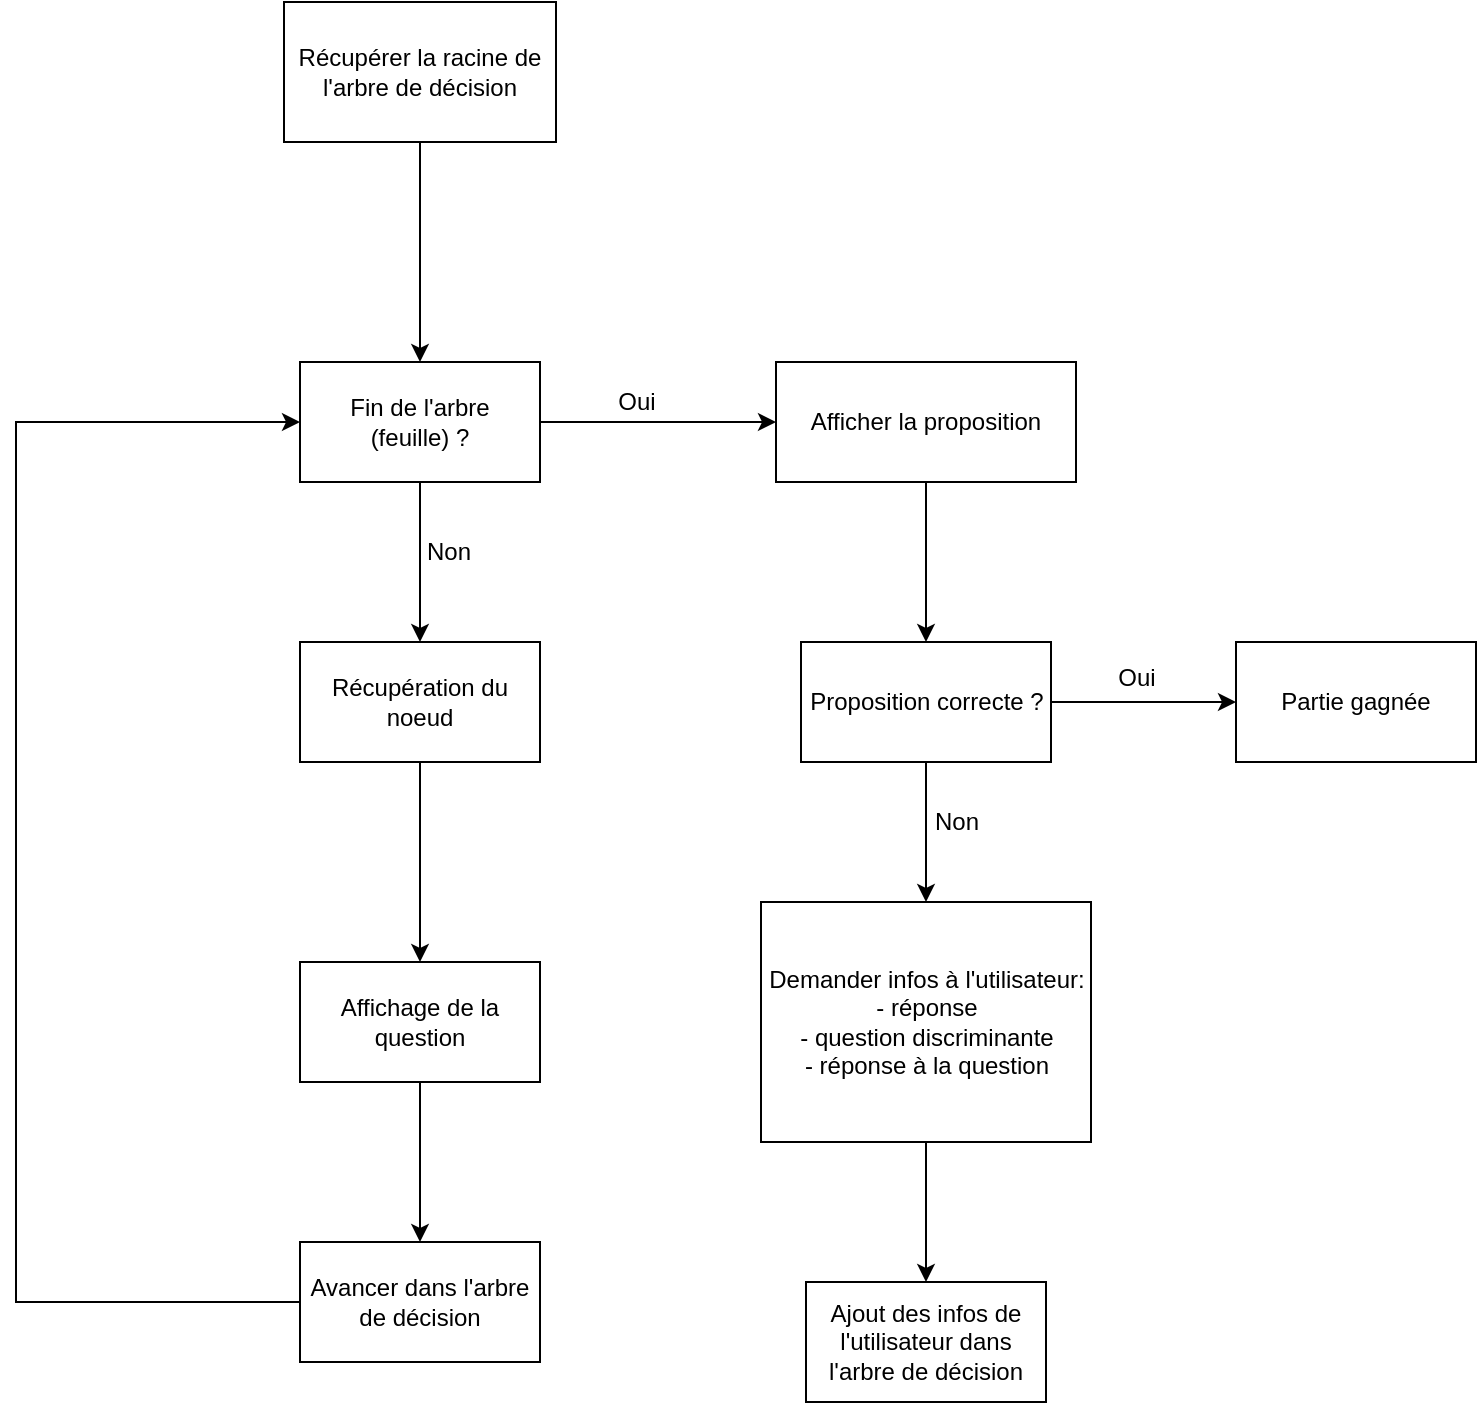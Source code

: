 <mxfile version="20.7.4" type="device"><diagram id="vczgdqEfVN3rgTCbhv7q" name="Page-1"><mxGraphModel dx="1434" dy="746" grid="1" gridSize="10" guides="1" tooltips="1" connect="1" arrows="1" fold="1" page="1" pageScale="1" pageWidth="827" pageHeight="1169" math="0" shadow="0"><root><mxCell id="0"/><mxCell id="1" parent="0"/><mxCell id="g1zAh_6e03ZxIICE7g4e-1" value="Récupérer la racine de l'arbre de décision" style="rounded=0;whiteSpace=wrap;html=1;" vertex="1" parent="1"><mxGeometry x="294" y="20" width="136" height="70" as="geometry"/></mxCell><mxCell id="g1zAh_6e03ZxIICE7g4e-2" value="&lt;div&gt;Fin de l'arbre&lt;/div&gt;&lt;div&gt;(feuille) ?&lt;br&gt;&lt;/div&gt;" style="rounded=0;whiteSpace=wrap;html=1;" vertex="1" parent="1"><mxGeometry x="302" y="200" width="120" height="60" as="geometry"/></mxCell><mxCell id="g1zAh_6e03ZxIICE7g4e-3" value="" style="endArrow=classic;html=1;rounded=0;" edge="1" parent="1" source="g1zAh_6e03ZxIICE7g4e-1" target="g1zAh_6e03ZxIICE7g4e-2"><mxGeometry width="50" height="50" relative="1" as="geometry"><mxPoint x="370" y="330" as="sourcePoint"/><mxPoint x="420" y="280" as="targetPoint"/></mxGeometry></mxCell><mxCell id="g1zAh_6e03ZxIICE7g4e-4" value="Afficher la proposition" style="rounded=0;whiteSpace=wrap;html=1;" vertex="1" parent="1"><mxGeometry x="540" y="200" width="150" height="60" as="geometry"/></mxCell><mxCell id="g1zAh_6e03ZxIICE7g4e-5" value="" style="endArrow=classic;html=1;rounded=0;" edge="1" parent="1" source="g1zAh_6e03ZxIICE7g4e-2" target="g1zAh_6e03ZxIICE7g4e-4"><mxGeometry width="50" height="50" relative="1" as="geometry"><mxPoint x="370" y="330" as="sourcePoint"/><mxPoint x="420" y="280" as="targetPoint"/></mxGeometry></mxCell><mxCell id="g1zAh_6e03ZxIICE7g4e-6" value="Oui" style="text;html=1;align=center;verticalAlign=middle;resizable=0;points=[];autosize=1;strokeColor=none;fillColor=none;" vertex="1" parent="1"><mxGeometry x="450" y="205" width="40" height="30" as="geometry"/></mxCell><mxCell id="g1zAh_6e03ZxIICE7g4e-7" value="Récupération du noeud" style="rounded=0;whiteSpace=wrap;html=1;" vertex="1" parent="1"><mxGeometry x="302" y="340" width="120" height="60" as="geometry"/></mxCell><mxCell id="g1zAh_6e03ZxIICE7g4e-8" value="" style="endArrow=classic;html=1;rounded=0;" edge="1" parent="1" source="g1zAh_6e03ZxIICE7g4e-2" target="g1zAh_6e03ZxIICE7g4e-7"><mxGeometry width="50" height="50" relative="1" as="geometry"><mxPoint x="370" y="330" as="sourcePoint"/><mxPoint x="420" y="280" as="targetPoint"/></mxGeometry></mxCell><mxCell id="g1zAh_6e03ZxIICE7g4e-9" value="Affichage de la question" style="rounded=0;whiteSpace=wrap;html=1;" vertex="1" parent="1"><mxGeometry x="302" y="500" width="120" height="60" as="geometry"/></mxCell><mxCell id="g1zAh_6e03ZxIICE7g4e-10" value="" style="endArrow=classic;html=1;rounded=0;" edge="1" parent="1" source="g1zAh_6e03ZxIICE7g4e-7" target="g1zAh_6e03ZxIICE7g4e-9"><mxGeometry width="50" height="50" relative="1" as="geometry"><mxPoint x="370" y="330" as="sourcePoint"/><mxPoint x="420" y="280" as="targetPoint"/></mxGeometry></mxCell><mxCell id="g1zAh_6e03ZxIICE7g4e-11" value="Non" style="text;html=1;align=center;verticalAlign=middle;resizable=0;points=[];autosize=1;strokeColor=none;fillColor=none;" vertex="1" parent="1"><mxGeometry x="351" y="280" width="50" height="30" as="geometry"/></mxCell><mxCell id="g1zAh_6e03ZxIICE7g4e-12" value="Avancer dans l'arbre de décision" style="rounded=0;whiteSpace=wrap;html=1;" vertex="1" parent="1"><mxGeometry x="302" y="640" width="120" height="60" as="geometry"/></mxCell><mxCell id="g1zAh_6e03ZxIICE7g4e-13" value="" style="endArrow=classic;html=1;rounded=0;" edge="1" parent="1" source="g1zAh_6e03ZxIICE7g4e-9" target="g1zAh_6e03ZxIICE7g4e-12"><mxGeometry width="50" height="50" relative="1" as="geometry"><mxPoint x="360" y="410" as="sourcePoint"/><mxPoint x="410" y="360" as="targetPoint"/></mxGeometry></mxCell><mxCell id="g1zAh_6e03ZxIICE7g4e-14" value="" style="endArrow=classic;html=1;rounded=0;" edge="1" parent="1" source="g1zAh_6e03ZxIICE7g4e-12" target="g1zAh_6e03ZxIICE7g4e-2"><mxGeometry width="50" height="50" relative="1" as="geometry"><mxPoint x="360" y="410" as="sourcePoint"/><mxPoint x="160" y="240" as="targetPoint"/><Array as="points"><mxPoint x="160" y="670"/><mxPoint x="160" y="230"/></Array></mxGeometry></mxCell><mxCell id="g1zAh_6e03ZxIICE7g4e-15" value="Proposition correcte ?" style="rounded=0;whiteSpace=wrap;html=1;" vertex="1" parent="1"><mxGeometry x="552.5" y="340" width="125" height="60" as="geometry"/></mxCell><mxCell id="g1zAh_6e03ZxIICE7g4e-16" value="" style="endArrow=classic;html=1;rounded=0;" edge="1" parent="1" source="g1zAh_6e03ZxIICE7g4e-4" target="g1zAh_6e03ZxIICE7g4e-15"><mxGeometry width="50" height="50" relative="1" as="geometry"><mxPoint x="434" y="410" as="sourcePoint"/><mxPoint x="484" y="360" as="targetPoint"/></mxGeometry></mxCell><mxCell id="g1zAh_6e03ZxIICE7g4e-17" value="Partie gagnée" style="rounded=0;whiteSpace=wrap;html=1;" vertex="1" parent="1"><mxGeometry x="770" y="340" width="120" height="60" as="geometry"/></mxCell><mxCell id="g1zAh_6e03ZxIICE7g4e-18" value="" style="endArrow=classic;html=1;rounded=0;" edge="1" parent="1" source="g1zAh_6e03ZxIICE7g4e-15" target="g1zAh_6e03ZxIICE7g4e-17"><mxGeometry width="50" height="50" relative="1" as="geometry"><mxPoint x="360" y="410" as="sourcePoint"/><mxPoint x="410" y="360" as="targetPoint"/></mxGeometry></mxCell><mxCell id="g1zAh_6e03ZxIICE7g4e-19" value="Oui" style="text;html=1;align=center;verticalAlign=middle;resizable=0;points=[];autosize=1;strokeColor=none;fillColor=none;" vertex="1" parent="1"><mxGeometry x="700" y="343" width="40" height="30" as="geometry"/></mxCell><mxCell id="g1zAh_6e03ZxIICE7g4e-20" value="&lt;div&gt;Demander infos à l'utilisateur:&lt;/div&gt;&lt;div&gt;- réponse&lt;/div&gt;&lt;div&gt;- question discriminante&lt;/div&gt;&lt;div&gt;- réponse à la question&lt;br&gt;&lt;/div&gt;" style="rounded=0;whiteSpace=wrap;html=1;" vertex="1" parent="1"><mxGeometry x="532.5" y="470" width="165" height="120" as="geometry"/></mxCell><mxCell id="g1zAh_6e03ZxIICE7g4e-21" value="" style="endArrow=classic;html=1;rounded=0;" edge="1" parent="1" source="g1zAh_6e03ZxIICE7g4e-15" target="g1zAh_6e03ZxIICE7g4e-20"><mxGeometry width="50" height="50" relative="1" as="geometry"><mxPoint x="435" y="410" as="sourcePoint"/><mxPoint x="485" y="360" as="targetPoint"/></mxGeometry></mxCell><mxCell id="g1zAh_6e03ZxIICE7g4e-22" value="Non" style="text;html=1;align=center;verticalAlign=middle;resizable=0;points=[];autosize=1;strokeColor=none;fillColor=none;" vertex="1" parent="1"><mxGeometry x="605" y="415" width="50" height="30" as="geometry"/></mxCell><mxCell id="g1zAh_6e03ZxIICE7g4e-23" value="Ajout des infos de l'utilisateur dans l'arbre de décision" style="rounded=0;whiteSpace=wrap;html=1;" vertex="1" parent="1"><mxGeometry x="555" y="660" width="120" height="60" as="geometry"/></mxCell><mxCell id="g1zAh_6e03ZxIICE7g4e-24" value="" style="endArrow=classic;html=1;rounded=0;" edge="1" parent="1" source="g1zAh_6e03ZxIICE7g4e-20" target="g1zAh_6e03ZxIICE7g4e-23"><mxGeometry width="50" height="50" relative="1" as="geometry"><mxPoint x="434" y="410" as="sourcePoint"/><mxPoint x="484" y="360" as="targetPoint"/></mxGeometry></mxCell></root></mxGraphModel></diagram></mxfile>